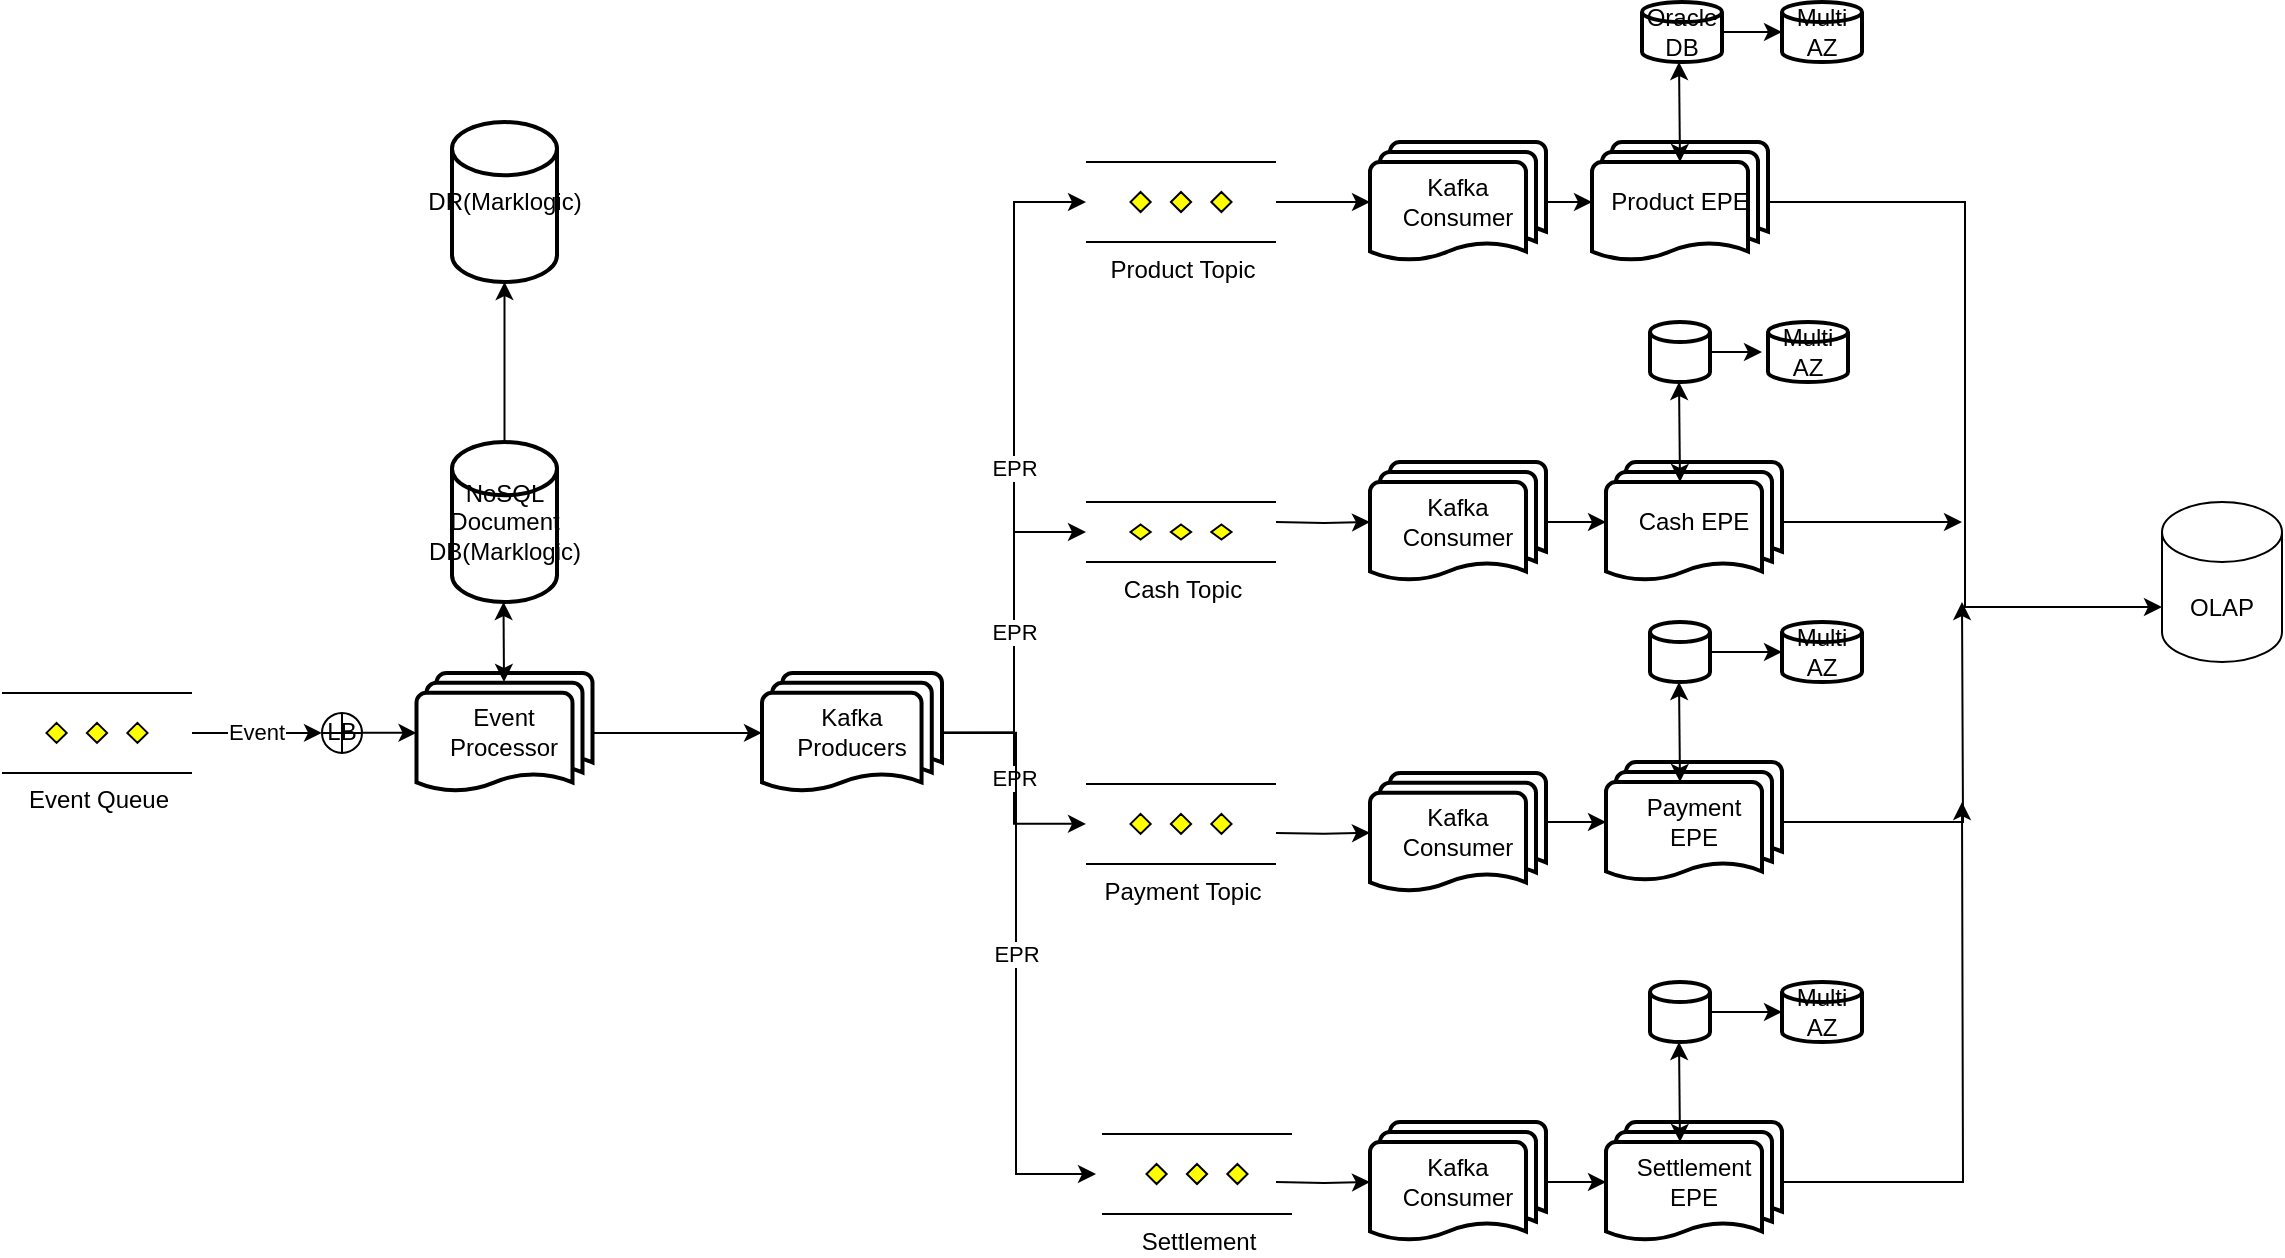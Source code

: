 <mxfile version="15.1.4" type="github" pages="2">
  <diagram id="oL9MQSNbFkMdqf7MfTmI" name="Page-1">
    <mxGraphModel dx="945" dy="1635" grid="1" gridSize="10" guides="1" tooltips="1" connect="1" arrows="1" fold="1" page="1" pageScale="1" pageWidth="827" pageHeight="1169" math="0" shadow="0">
      <root>
        <mxCell id="0" />
        <mxCell id="1" parent="0" />
        <mxCell id="14Od81qQpGycVzDdTx-Z-23" value="Event" style="edgeStyle=orthogonalEdgeStyle;rounded=0;orthogonalLoop=1;jettySize=auto;html=1;exitX=1;exitY=0.5;exitDx=0;exitDy=0;exitPerimeter=0;entryX=0;entryY=0.5;entryDx=0;entryDy=0;" parent="1" source="9EhzL9EJCzUO_ZuSx26l-1" target="14Od81qQpGycVzDdTx-Z-19" edge="1">
          <mxGeometry relative="1" as="geometry" />
        </mxCell>
        <mxCell id="9EhzL9EJCzUO_ZuSx26l-1" value="Event Queue" style="verticalLabelPosition=bottom;verticalAlign=top;html=1;shape=mxgraph.flowchart.parallel_mode;pointerEvents=1" parent="1" vertex="1">
          <mxGeometry y="115.444" width="95" height="40" as="geometry" />
        </mxCell>
        <mxCell id="Z44UGnYX7WbFt_rX5jxu-19" value="" style="edgeStyle=orthogonalEdgeStyle;rounded=0;orthogonalLoop=1;jettySize=auto;html=1;" edge="1" parent="1" source="9EhzL9EJCzUO_ZuSx26l-4" target="Z44UGnYX7WbFt_rX5jxu-18">
          <mxGeometry relative="1" as="geometry" />
        </mxCell>
        <mxCell id="9EhzL9EJCzUO_ZuSx26l-4" value="NoSQL Document DB(Marklogic)" style="strokeWidth=2;html=1;shape=mxgraph.flowchart.database;whiteSpace=wrap;" parent="1" vertex="1">
          <mxGeometry x="225" y="-10" width="52.5" height="80" as="geometry" />
        </mxCell>
        <mxCell id="14Od81qQpGycVzDdTx-Z-33" style="edgeStyle=orthogonalEdgeStyle;rounded=0;orthogonalLoop=1;jettySize=auto;html=1;exitX=1;exitY=0.5;exitDx=0;exitDy=0;exitPerimeter=0;" parent="1" source="9EhzL9EJCzUO_ZuSx26l-8" target="14Od81qQpGycVzDdTx-Z-58" edge="1">
          <mxGeometry relative="1" as="geometry">
            <mxPoint x="690" y="-130" as="targetPoint" />
          </mxGeometry>
        </mxCell>
        <mxCell id="9EhzL9EJCzUO_ZuSx26l-8" value="Product Topic" style="verticalLabelPosition=bottom;verticalAlign=top;html=1;shape=mxgraph.flowchart.parallel_mode;pointerEvents=1" parent="1" vertex="1">
          <mxGeometry x="542" y="-150" width="95" height="40" as="geometry" />
        </mxCell>
        <mxCell id="9EhzL9EJCzUO_ZuSx26l-9" value="Cash Topic" style="verticalLabelPosition=bottom;verticalAlign=top;html=1;shape=mxgraph.flowchart.parallel_mode;pointerEvents=1" parent="1" vertex="1">
          <mxGeometry x="542" y="20" width="95" height="30" as="geometry" />
        </mxCell>
        <mxCell id="9EhzL9EJCzUO_ZuSx26l-10" value="Payment Topic" style="verticalLabelPosition=bottom;verticalAlign=top;html=1;shape=mxgraph.flowchart.parallel_mode;pointerEvents=1" parent="1" vertex="1">
          <mxGeometry x="542" y="160.94" width="95" height="40" as="geometry" />
        </mxCell>
        <mxCell id="9EhzL9EJCzUO_ZuSx26l-11" value="Settlement" style="verticalLabelPosition=bottom;verticalAlign=top;html=1;shape=mxgraph.flowchart.parallel_mode;pointerEvents=1" parent="1" vertex="1">
          <mxGeometry x="550" y="336" width="95" height="40" as="geometry" />
        </mxCell>
        <mxCell id="14Od81qQpGycVzDdTx-Z-53" value="EPR" style="edgeStyle=orthogonalEdgeStyle;rounded=0;orthogonalLoop=1;jettySize=auto;html=1;entryX=0;entryY=0.5;entryDx=0;entryDy=0;entryPerimeter=0;" parent="1" source="14Od81qQpGycVzDdTx-Z-11" target="9EhzL9EJCzUO_ZuSx26l-8" edge="1">
          <mxGeometry relative="1" as="geometry" />
        </mxCell>
        <mxCell id="14Od81qQpGycVzDdTx-Z-54" value="EPR" style="edgeStyle=orthogonalEdgeStyle;rounded=0;orthogonalLoop=1;jettySize=auto;html=1;entryX=0;entryY=0.5;entryDx=0;entryDy=0;entryPerimeter=0;" parent="1" source="14Od81qQpGycVzDdTx-Z-11" target="9EhzL9EJCzUO_ZuSx26l-9" edge="1">
          <mxGeometry relative="1" as="geometry" />
        </mxCell>
        <mxCell id="14Od81qQpGycVzDdTx-Z-55" value="EPR" style="edgeStyle=orthogonalEdgeStyle;rounded=0;orthogonalLoop=1;jettySize=auto;html=1;exitX=1;exitY=0.5;exitDx=0;exitDy=0;exitPerimeter=0;entryX=0;entryY=0.5;entryDx=0;entryDy=0;entryPerimeter=0;" parent="1" source="14Od81qQpGycVzDdTx-Z-11" target="9EhzL9EJCzUO_ZuSx26l-10" edge="1">
          <mxGeometry relative="1" as="geometry" />
        </mxCell>
        <mxCell id="14Od81qQpGycVzDdTx-Z-56" value="EPR" style="edgeStyle=orthogonalEdgeStyle;rounded=0;orthogonalLoop=1;jettySize=auto;html=1;entryX=0;entryY=0.5;entryDx=0;entryDy=0;entryPerimeter=0;" parent="1" edge="1">
          <mxGeometry relative="1" as="geometry">
            <mxPoint x="467" y="135.4" as="sourcePoint" />
            <mxPoint x="547" y="356" as="targetPoint" />
            <Array as="points">
              <mxPoint x="507" y="135" />
              <mxPoint x="507" y="356" />
            </Array>
          </mxGeometry>
        </mxCell>
        <mxCell id="14Od81qQpGycVzDdTx-Z-11" value="Kafka Producers" style="strokeWidth=2;html=1;shape=mxgraph.flowchart.multi-document;whiteSpace=wrap;" parent="1" vertex="1">
          <mxGeometry x="380" y="105.44" width="90" height="60" as="geometry" />
        </mxCell>
        <mxCell id="Z44UGnYX7WbFt_rX5jxu-2" style="edgeStyle=orthogonalEdgeStyle;rounded=0;orthogonalLoop=1;jettySize=auto;html=1;exitX=1;exitY=0.5;exitDx=0;exitDy=0;exitPerimeter=0;entryX=0;entryY=0.5;entryDx=0;entryDy=0;entryPerimeter=0;" edge="1" parent="1" source="14Od81qQpGycVzDdTx-Z-16" target="Z44UGnYX7WbFt_rX5jxu-1">
          <mxGeometry relative="1" as="geometry" />
        </mxCell>
        <mxCell id="14Od81qQpGycVzDdTx-Z-16" value="Oracle DB" style="strokeWidth=2;html=1;shape=mxgraph.flowchart.database;whiteSpace=wrap;" parent="1" vertex="1">
          <mxGeometry x="820" y="-230" width="40" height="30" as="geometry" />
        </mxCell>
        <mxCell id="14Od81qQpGycVzDdTx-Z-24" style="edgeStyle=orthogonalEdgeStyle;rounded=0;orthogonalLoop=1;jettySize=auto;html=1;entryX=0;entryY=0.5;entryDx=0;entryDy=0;entryPerimeter=0;" parent="1" source="14Od81qQpGycVzDdTx-Z-19" target="14Od81qQpGycVzDdTx-Z-20" edge="1">
          <mxGeometry relative="1" as="geometry" />
        </mxCell>
        <mxCell id="14Od81qQpGycVzDdTx-Z-19" value="LB" style="shape=orEllipse;perimeter=ellipsePerimeter;whiteSpace=wrap;html=1;backgroundOutline=1;" parent="1" vertex="1">
          <mxGeometry x="160" y="125.44" width="20" height="20" as="geometry" />
        </mxCell>
        <mxCell id="14Od81qQpGycVzDdTx-Z-22" style="edgeStyle=orthogonalEdgeStyle;rounded=0;orthogonalLoop=1;jettySize=auto;html=1;entryX=0;entryY=0.5;entryDx=0;entryDy=0;entryPerimeter=0;" parent="1" source="14Od81qQpGycVzDdTx-Z-20" target="14Od81qQpGycVzDdTx-Z-11" edge="1">
          <mxGeometry relative="1" as="geometry" />
        </mxCell>
        <mxCell id="14Od81qQpGycVzDdTx-Z-20" value="Event Processor" style="strokeWidth=2;html=1;shape=mxgraph.flowchart.multi-document;whiteSpace=wrap;" parent="1" vertex="1">
          <mxGeometry x="207.25" y="105.44" width="88" height="60" as="geometry" />
        </mxCell>
        <mxCell id="Z44UGnYX7WbFt_rX5jxu-6" style="edgeStyle=orthogonalEdgeStyle;rounded=0;orthogonalLoop=1;jettySize=auto;html=1;entryX=0;entryY=0;entryDx=0;entryDy=52.5;entryPerimeter=0;" edge="1" parent="1" source="14Od81qQpGycVzDdTx-Z-26" target="Z44UGnYX7WbFt_rX5jxu-3">
          <mxGeometry relative="1" as="geometry" />
        </mxCell>
        <mxCell id="14Od81qQpGycVzDdTx-Z-26" value="Product EPE" style="strokeWidth=2;html=1;shape=mxgraph.flowchart.multi-document;whiteSpace=wrap;" parent="1" vertex="1">
          <mxGeometry x="795" y="-160" width="88" height="60" as="geometry" />
        </mxCell>
        <mxCell id="14Od81qQpGycVzDdTx-Z-30" value="" style="endArrow=classic;startArrow=classic;html=1;" parent="1" edge="1">
          <mxGeometry width="50" height="50" relative="1" as="geometry">
            <mxPoint x="251" y="110" as="sourcePoint" />
            <mxPoint x="250.75" y="70" as="targetPoint" />
            <Array as="points" />
          </mxGeometry>
        </mxCell>
        <mxCell id="14Od81qQpGycVzDdTx-Z-31" value="" style="endArrow=classic;startArrow=classic;html=1;" parent="1" edge="1">
          <mxGeometry width="50" height="50" relative="1" as="geometry">
            <mxPoint x="839" y="-150" as="sourcePoint" />
            <mxPoint x="838.5" y="-200" as="targetPoint" />
          </mxGeometry>
        </mxCell>
        <mxCell id="14Od81qQpGycVzDdTx-Z-34" style="edgeStyle=orthogonalEdgeStyle;rounded=0;orthogonalLoop=1;jettySize=auto;html=1;exitX=1;exitY=0.5;exitDx=0;exitDy=0;entryX=0;entryY=0.5;entryDx=0;entryDy=0;entryPerimeter=0;" parent="1" target="14Od81qQpGycVzDdTx-Z-26" edge="1">
          <mxGeometry relative="1" as="geometry">
            <mxPoint x="772" y="-130" as="sourcePoint" />
          </mxGeometry>
        </mxCell>
        <mxCell id="Z44UGnYX7WbFt_rX5jxu-10" style="edgeStyle=orthogonalEdgeStyle;rounded=0;orthogonalLoop=1;jettySize=auto;html=1;exitX=1;exitY=0.5;exitDx=0;exitDy=0;exitPerimeter=0;" edge="1" parent="1" source="14Od81qQpGycVzDdTx-Z-36">
          <mxGeometry relative="1" as="geometry">
            <mxPoint x="880" y="-55" as="targetPoint" />
          </mxGeometry>
        </mxCell>
        <mxCell id="14Od81qQpGycVzDdTx-Z-36" value="" style="strokeWidth=2;html=1;shape=mxgraph.flowchart.database;whiteSpace=wrap;" parent="1" vertex="1">
          <mxGeometry x="824" y="-70" width="30" height="30" as="geometry" />
        </mxCell>
        <mxCell id="Z44UGnYX7WbFt_rX5jxu-7" style="edgeStyle=orthogonalEdgeStyle;rounded=0;orthogonalLoop=1;jettySize=auto;html=1;" edge="1" parent="1" source="14Od81qQpGycVzDdTx-Z-37">
          <mxGeometry relative="1" as="geometry">
            <mxPoint x="980" y="30" as="targetPoint" />
          </mxGeometry>
        </mxCell>
        <mxCell id="14Od81qQpGycVzDdTx-Z-37" value="Cash EPE" style="strokeWidth=2;html=1;shape=mxgraph.flowchart.multi-document;whiteSpace=wrap;" parent="1" vertex="1">
          <mxGeometry x="802" width="88" height="60" as="geometry" />
        </mxCell>
        <mxCell id="14Od81qQpGycVzDdTx-Z-38" value="" style="endArrow=classic;startArrow=classic;html=1;" parent="1" edge="1">
          <mxGeometry width="50" height="50" relative="1" as="geometry">
            <mxPoint x="839" y="10" as="sourcePoint" />
            <mxPoint x="838.5" y="-40" as="targetPoint" />
          </mxGeometry>
        </mxCell>
        <mxCell id="14Od81qQpGycVzDdTx-Z-39" style="edgeStyle=orthogonalEdgeStyle;rounded=0;orthogonalLoop=1;jettySize=auto;html=1;exitX=1;exitY=0.5;exitDx=0;exitDy=0;entryX=0;entryY=0.5;entryDx=0;entryDy=0;entryPerimeter=0;" parent="1" target="14Od81qQpGycVzDdTx-Z-37" edge="1">
          <mxGeometry relative="1" as="geometry">
            <mxPoint x="772" y="30" as="sourcePoint" />
          </mxGeometry>
        </mxCell>
        <mxCell id="Z44UGnYX7WbFt_rX5jxu-15" style="edgeStyle=orthogonalEdgeStyle;rounded=0;orthogonalLoop=1;jettySize=auto;html=1;entryX=0;entryY=0.5;entryDx=0;entryDy=0;entryPerimeter=0;" edge="1" parent="1" source="14Od81qQpGycVzDdTx-Z-42" target="Z44UGnYX7WbFt_rX5jxu-13">
          <mxGeometry relative="1" as="geometry" />
        </mxCell>
        <mxCell id="14Od81qQpGycVzDdTx-Z-42" value="" style="strokeWidth=2;html=1;shape=mxgraph.flowchart.database;whiteSpace=wrap;" parent="1" vertex="1">
          <mxGeometry x="824" y="80" width="30" height="30" as="geometry" />
        </mxCell>
        <mxCell id="Z44UGnYX7WbFt_rX5jxu-8" style="edgeStyle=orthogonalEdgeStyle;rounded=0;orthogonalLoop=1;jettySize=auto;html=1;" edge="1" parent="1" source="14Od81qQpGycVzDdTx-Z-43">
          <mxGeometry relative="1" as="geometry">
            <mxPoint x="980" y="70" as="targetPoint" />
          </mxGeometry>
        </mxCell>
        <mxCell id="14Od81qQpGycVzDdTx-Z-43" value="Payment&lt;br&gt;EPE" style="strokeWidth=2;html=1;shape=mxgraph.flowchart.multi-document;whiteSpace=wrap;" parent="1" vertex="1">
          <mxGeometry x="802" y="150" width="88" height="60" as="geometry" />
        </mxCell>
        <mxCell id="14Od81qQpGycVzDdTx-Z-44" value="" style="endArrow=classic;startArrow=classic;html=1;" parent="1" edge="1">
          <mxGeometry width="50" height="50" relative="1" as="geometry">
            <mxPoint x="839" y="160" as="sourcePoint" />
            <mxPoint x="838.5" y="110" as="targetPoint" />
          </mxGeometry>
        </mxCell>
        <mxCell id="14Od81qQpGycVzDdTx-Z-45" style="edgeStyle=orthogonalEdgeStyle;rounded=0;orthogonalLoop=1;jettySize=auto;html=1;exitX=1;exitY=0.5;exitDx=0;exitDy=0;entryX=0;entryY=0.5;entryDx=0;entryDy=0;entryPerimeter=0;" parent="1" target="14Od81qQpGycVzDdTx-Z-43" edge="1">
          <mxGeometry relative="1" as="geometry">
            <mxPoint x="772" y="180" as="sourcePoint" />
          </mxGeometry>
        </mxCell>
        <mxCell id="Z44UGnYX7WbFt_rX5jxu-17" style="edgeStyle=orthogonalEdgeStyle;rounded=0;orthogonalLoop=1;jettySize=auto;html=1;entryX=0;entryY=0.5;entryDx=0;entryDy=0;entryPerimeter=0;" edge="1" parent="1" source="14Od81qQpGycVzDdTx-Z-48" target="Z44UGnYX7WbFt_rX5jxu-16">
          <mxGeometry relative="1" as="geometry" />
        </mxCell>
        <mxCell id="14Od81qQpGycVzDdTx-Z-48" value="" style="strokeWidth=2;html=1;shape=mxgraph.flowchart.database;whiteSpace=wrap;" parent="1" vertex="1">
          <mxGeometry x="824" y="260" width="30" height="30" as="geometry" />
        </mxCell>
        <mxCell id="Z44UGnYX7WbFt_rX5jxu-9" style="edgeStyle=orthogonalEdgeStyle;rounded=0;orthogonalLoop=1;jettySize=auto;html=1;" edge="1" parent="1" source="14Od81qQpGycVzDdTx-Z-49">
          <mxGeometry relative="1" as="geometry">
            <mxPoint x="980" y="170" as="targetPoint" />
          </mxGeometry>
        </mxCell>
        <mxCell id="14Od81qQpGycVzDdTx-Z-49" value="Settlement&lt;br&gt;EPE" style="strokeWidth=2;html=1;shape=mxgraph.flowchart.multi-document;whiteSpace=wrap;" parent="1" vertex="1">
          <mxGeometry x="802" y="330" width="88" height="60" as="geometry" />
        </mxCell>
        <mxCell id="14Od81qQpGycVzDdTx-Z-50" value="" style="endArrow=classic;startArrow=classic;html=1;" parent="1" edge="1">
          <mxGeometry width="50" height="50" relative="1" as="geometry">
            <mxPoint x="839" y="340" as="sourcePoint" />
            <mxPoint x="838.5" y="290" as="targetPoint" />
          </mxGeometry>
        </mxCell>
        <mxCell id="14Od81qQpGycVzDdTx-Z-51" style="edgeStyle=orthogonalEdgeStyle;rounded=0;orthogonalLoop=1;jettySize=auto;html=1;exitX=1;exitY=0.5;exitDx=0;exitDy=0;entryX=0;entryY=0.5;entryDx=0;entryDy=0;entryPerimeter=0;" parent="1" target="14Od81qQpGycVzDdTx-Z-49" edge="1">
          <mxGeometry relative="1" as="geometry">
            <mxPoint x="772" y="360" as="sourcePoint" />
          </mxGeometry>
        </mxCell>
        <mxCell id="14Od81qQpGycVzDdTx-Z-58" value="Kafka Consumer" style="strokeWidth=2;html=1;shape=mxgraph.flowchart.multi-document;whiteSpace=wrap;" parent="1" vertex="1">
          <mxGeometry x="684" y="-160" width="88" height="60" as="geometry" />
        </mxCell>
        <mxCell id="14Od81qQpGycVzDdTx-Z-59" style="edgeStyle=orthogonalEdgeStyle;rounded=0;orthogonalLoop=1;jettySize=auto;html=1;exitX=1;exitY=0.5;exitDx=0;exitDy=0;exitPerimeter=0;" parent="1" target="14Od81qQpGycVzDdTx-Z-60" edge="1">
          <mxGeometry relative="1" as="geometry">
            <mxPoint x="637" y="30" as="sourcePoint" />
            <mxPoint x="690" y="30" as="targetPoint" />
          </mxGeometry>
        </mxCell>
        <mxCell id="14Od81qQpGycVzDdTx-Z-60" value="Kafka Consumer" style="strokeWidth=2;html=1;shape=mxgraph.flowchart.multi-document;whiteSpace=wrap;" parent="1" vertex="1">
          <mxGeometry x="684" width="88" height="60" as="geometry" />
        </mxCell>
        <mxCell id="14Od81qQpGycVzDdTx-Z-61" style="edgeStyle=orthogonalEdgeStyle;rounded=0;orthogonalLoop=1;jettySize=auto;html=1;exitX=1;exitY=0.5;exitDx=0;exitDy=0;exitPerimeter=0;" parent="1" target="14Od81qQpGycVzDdTx-Z-62" edge="1">
          <mxGeometry relative="1" as="geometry">
            <mxPoint x="637" y="185.44" as="sourcePoint" />
            <mxPoint x="690" y="185.44" as="targetPoint" />
          </mxGeometry>
        </mxCell>
        <mxCell id="14Od81qQpGycVzDdTx-Z-62" value="Kafka Consumer" style="strokeWidth=2;html=1;shape=mxgraph.flowchart.multi-document;whiteSpace=wrap;" parent="1" vertex="1">
          <mxGeometry x="684" y="155.44" width="88" height="60" as="geometry" />
        </mxCell>
        <mxCell id="14Od81qQpGycVzDdTx-Z-63" style="edgeStyle=orthogonalEdgeStyle;rounded=0;orthogonalLoop=1;jettySize=auto;html=1;exitX=1;exitY=0.5;exitDx=0;exitDy=0;exitPerimeter=0;" parent="1" target="14Od81qQpGycVzDdTx-Z-64" edge="1">
          <mxGeometry relative="1" as="geometry">
            <mxPoint x="637" y="360" as="sourcePoint" />
            <mxPoint x="690" y="360" as="targetPoint" />
          </mxGeometry>
        </mxCell>
        <mxCell id="14Od81qQpGycVzDdTx-Z-64" value="Kafka Consumer" style="strokeWidth=2;html=1;shape=mxgraph.flowchart.multi-document;whiteSpace=wrap;" parent="1" vertex="1">
          <mxGeometry x="684" y="330" width="88" height="60" as="geometry" />
        </mxCell>
        <mxCell id="Z44UGnYX7WbFt_rX5jxu-1" value="Multi AZ" style="strokeWidth=2;html=1;shape=mxgraph.flowchart.database;whiteSpace=wrap;" vertex="1" parent="1">
          <mxGeometry x="890" y="-230" width="40" height="30" as="geometry" />
        </mxCell>
        <mxCell id="Z44UGnYX7WbFt_rX5jxu-3" value="OLAP" style="shape=cylinder3;whiteSpace=wrap;html=1;boundedLbl=1;backgroundOutline=1;size=15;" vertex="1" parent="1">
          <mxGeometry x="1080" y="20" width="60" height="80" as="geometry" />
        </mxCell>
        <mxCell id="Z44UGnYX7WbFt_rX5jxu-12" value="Multi AZ" style="strokeWidth=2;html=1;shape=mxgraph.flowchart.database;whiteSpace=wrap;" vertex="1" parent="1">
          <mxGeometry x="883" y="-70" width="40" height="30" as="geometry" />
        </mxCell>
        <mxCell id="Z44UGnYX7WbFt_rX5jxu-13" value="Multi AZ" style="strokeWidth=2;html=1;shape=mxgraph.flowchart.database;whiteSpace=wrap;" vertex="1" parent="1">
          <mxGeometry x="890" y="80" width="40" height="30" as="geometry" />
        </mxCell>
        <mxCell id="Z44UGnYX7WbFt_rX5jxu-16" value="Multi AZ" style="strokeWidth=2;html=1;shape=mxgraph.flowchart.database;whiteSpace=wrap;" vertex="1" parent="1">
          <mxGeometry x="890" y="260" width="40" height="30" as="geometry" />
        </mxCell>
        <mxCell id="Z44UGnYX7WbFt_rX5jxu-18" value="DR(Marklogic)" style="strokeWidth=2;html=1;shape=mxgraph.flowchart.database;whiteSpace=wrap;" vertex="1" parent="1">
          <mxGeometry x="225" y="-170" width="52.5" height="80" as="geometry" />
        </mxCell>
      </root>
    </mxGraphModel>
  </diagram>
  <diagram id="NM8Si0N-zRcYw0cF7MhT" name="Page-2">
    <mxGraphModel dx="946" dy="523" grid="1" gridSize="10" guides="1" tooltips="1" connect="1" arrows="1" fold="1" page="1" pageScale="1" pageWidth="827" pageHeight="1169" math="0" shadow="0">
      <root>
        <mxCell id="SU-h9doNQVmh27OuuSyN-0" />
        <mxCell id="SU-h9doNQVmh27OuuSyN-1" parent="SU-h9doNQVmh27OuuSyN-0" />
      </root>
    </mxGraphModel>
  </diagram>
</mxfile>
